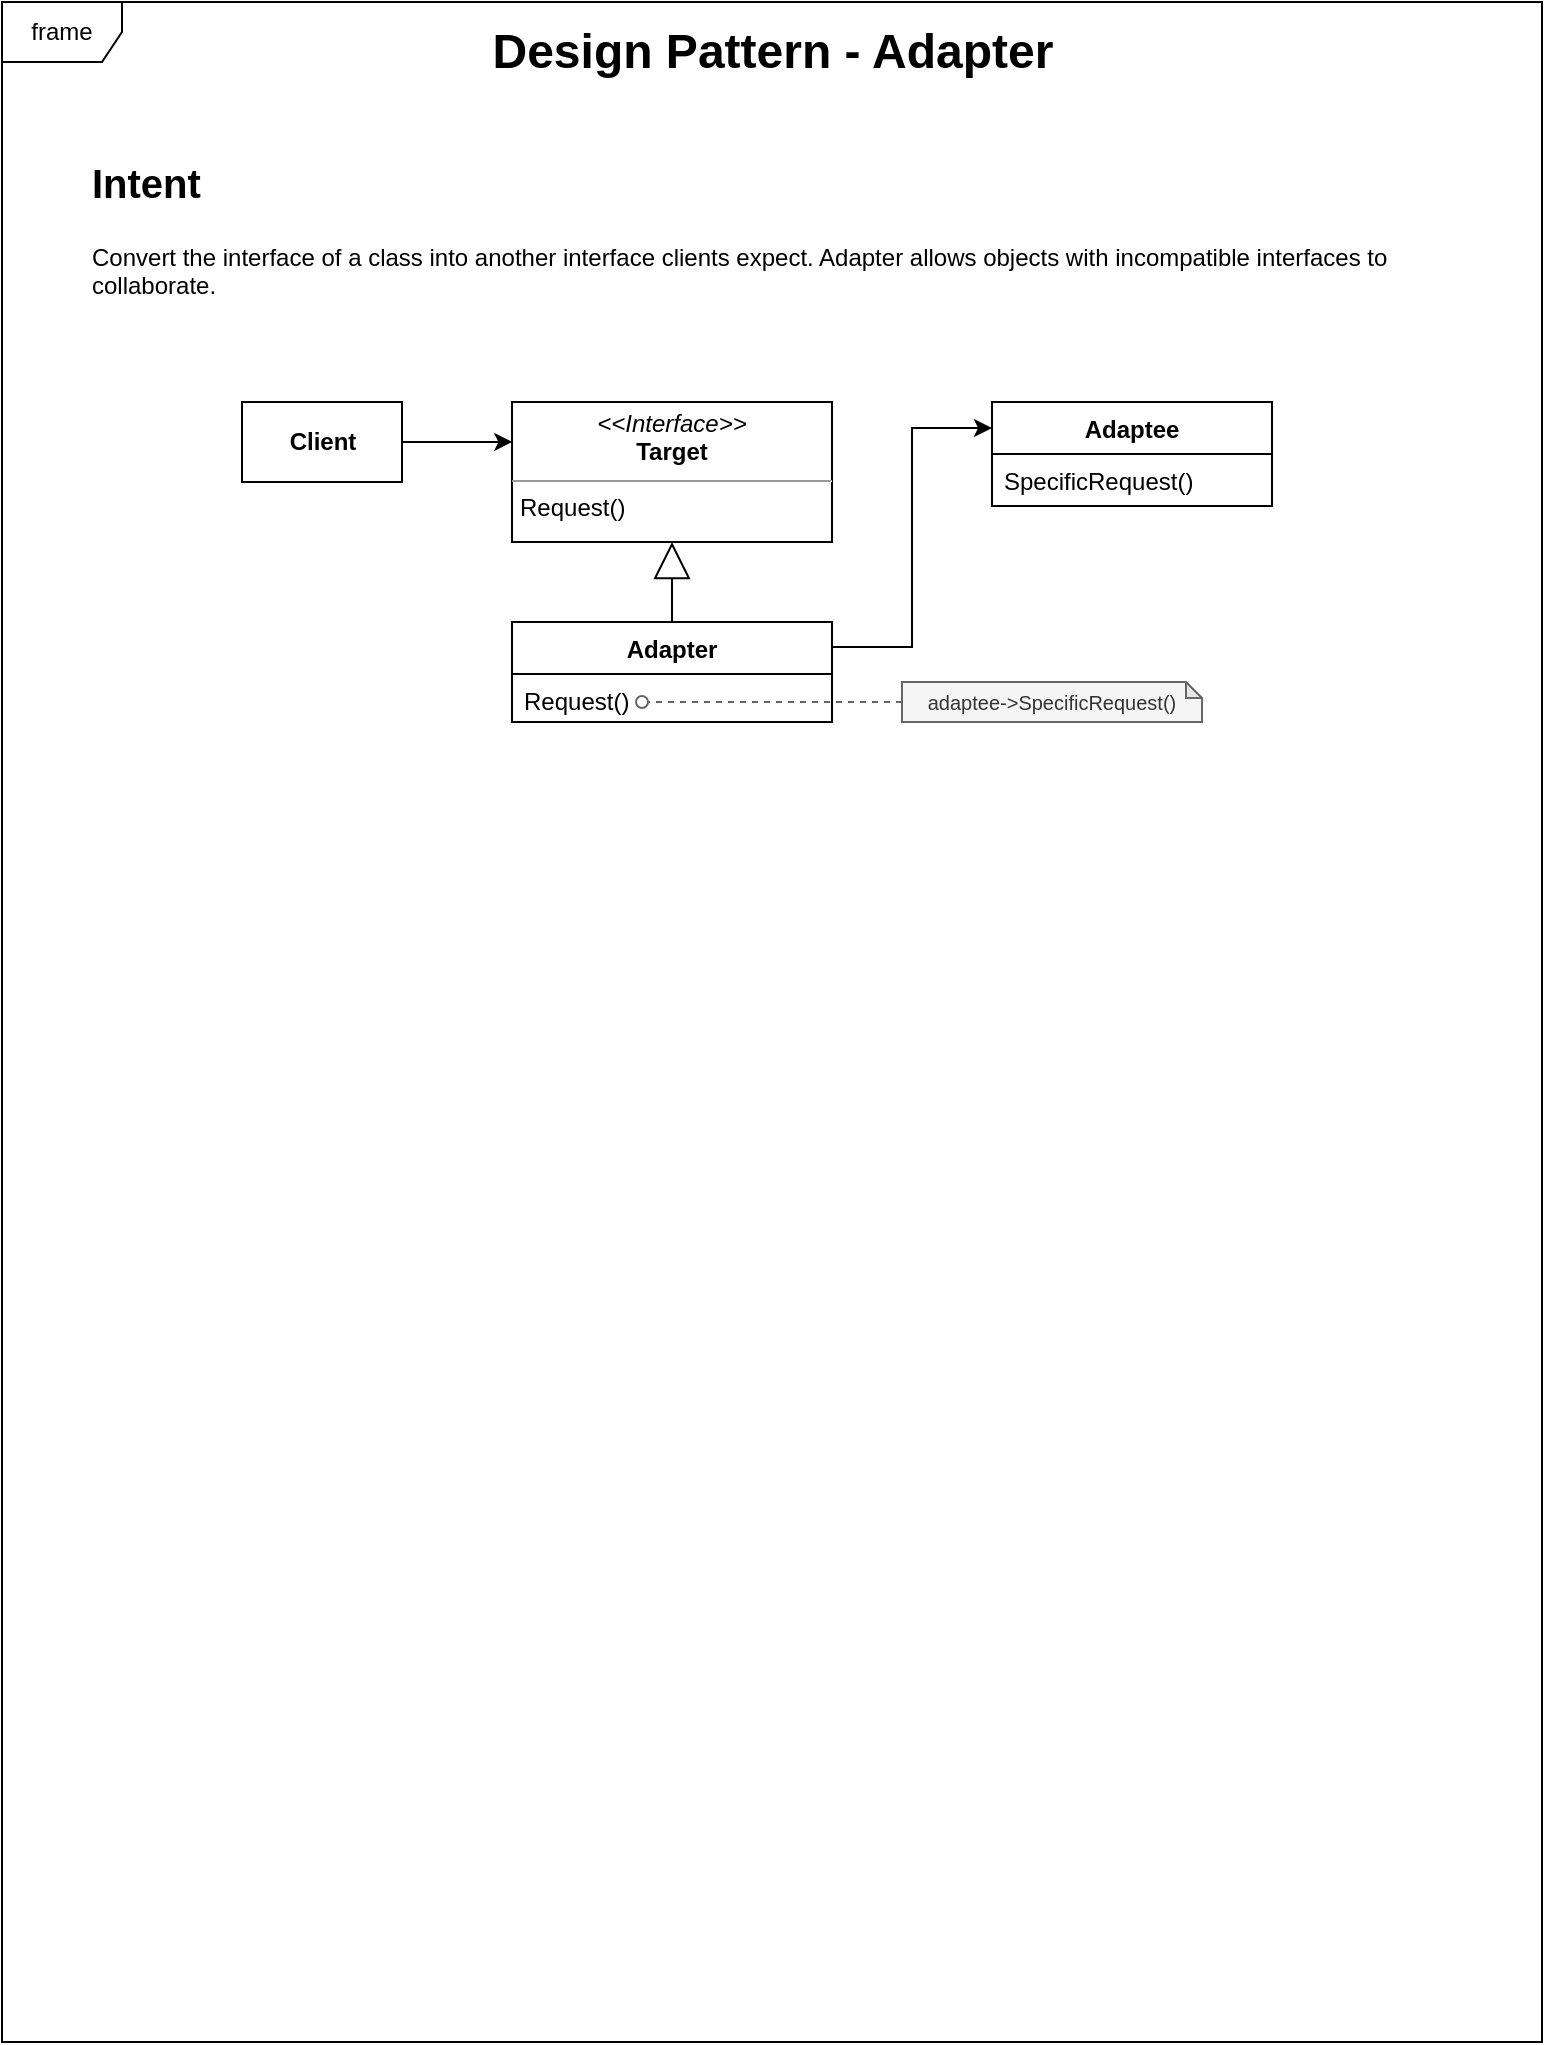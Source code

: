 <mxfile version="19.0.3" type="device"><diagram name="Page-1" id="c4acf3e9-155e-7222-9cf6-157b1a14988f"><mxGraphModel dx="813" dy="494" grid="1" gridSize="10" guides="1" tooltips="1" connect="1" arrows="1" fold="1" page="1" pageScale="1" pageWidth="850" pageHeight="1100" background="none" math="0" shadow="0"><root><mxCell id="0"/><mxCell id="1" parent="0"/><mxCell id="ApbU5hYw-75F_Li-i1k_-1" value="&lt;p style=&quot;margin:0px;margin-top:4px;text-align:center;&quot;&gt;&lt;i&gt;&amp;lt;&amp;lt;Interface&amp;gt;&amp;gt;&lt;/i&gt;&lt;br&gt;&lt;b&gt;Target&lt;/b&gt;&lt;/p&gt;&lt;hr size=&quot;1&quot;&gt;&lt;p style=&quot;margin:0px;margin-left:4px;&quot;&gt;&lt;/p&gt;&lt;p style=&quot;margin:0px;margin-left:4px;&quot;&gt;Request()&lt;br&gt;&lt;/p&gt;" style="verticalAlign=top;align=left;overflow=fill;fontSize=12;fontFamily=Helvetica;html=1;" parent="1" vertex="1"><mxGeometry x="295" y="240" width="160" height="70" as="geometry"/></mxCell><mxCell id="ApbU5hYw-75F_Li-i1k_-24" value="Adaptee" style="swimlane;fontStyle=1;childLayout=stackLayout;horizontal=1;startSize=26;fillColor=none;horizontalStack=0;resizeParent=1;resizeParentMax=0;resizeLast=0;collapsible=1;marginBottom=0;" parent="1" vertex="1"><mxGeometry x="535" y="240" width="140" height="52" as="geometry"/></mxCell><mxCell id="ApbU5hYw-75F_Li-i1k_-25" value="SpecificRequest()" style="text;strokeColor=none;fillColor=none;align=left;verticalAlign=top;spacingLeft=4;spacingRight=4;overflow=hidden;rotatable=0;points=[[0,0.5],[1,0.5]];portConstraint=eastwest;" parent="ApbU5hYw-75F_Li-i1k_-24" vertex="1"><mxGeometry y="26" width="140" height="26" as="geometry"/></mxCell><mxCell id="olTIJkO2KO2XOc1FQk8h-1" style="edgeStyle=orthogonalEdgeStyle;rounded=0;orthogonalLoop=1;jettySize=auto;html=1;exitX=1;exitY=0.25;exitDx=0;exitDy=0;entryX=0;entryY=0.25;entryDx=0;entryDy=0;" edge="1" parent="1" source="ApbU5hYw-75F_Li-i1k_-28" target="ApbU5hYw-75F_Li-i1k_-24"><mxGeometry relative="1" as="geometry"/></mxCell><mxCell id="ApbU5hYw-75F_Li-i1k_-28" value="Adapter" style="swimlane;fontStyle=1;childLayout=stackLayout;horizontal=1;startSize=26;fillColor=none;horizontalStack=0;resizeParent=1;resizeParentMax=0;resizeLast=0;collapsible=1;marginBottom=0;" parent="1" vertex="1"><mxGeometry x="295" y="350" width="160" height="50" as="geometry"/></mxCell><mxCell id="ApbU5hYw-75F_Li-i1k_-29" value="Request()" style="text;strokeColor=none;fillColor=none;align=left;verticalAlign=top;spacingLeft=4;spacingRight=4;overflow=hidden;rotatable=0;points=[[0,0.5],[1,0.5]];portConstraint=eastwest;" parent="ApbU5hYw-75F_Li-i1k_-28" vertex="1"><mxGeometry y="26" width="160" height="24" as="geometry"/></mxCell><mxCell id="ApbU5hYw-75F_Li-i1k_-40" value="" style="endArrow=block;endSize=16;endFill=0;html=1;rounded=0;strokeColor=default;entryX=0.5;entryY=1;entryDx=0;entryDy=0;exitX=0.5;exitY=0;exitDx=0;exitDy=0;" parent="1" source="ApbU5hYw-75F_Li-i1k_-28" target="ApbU5hYw-75F_Li-i1k_-1" edge="1"><mxGeometry x="0.579" y="-31" width="160" relative="1" as="geometry"><mxPoint x="510" y="400" as="sourcePoint"/><mxPoint x="670" y="400" as="targetPoint"/><Array as="points"><mxPoint x="375" y="350"/></Array><mxPoint x="1" as="offset"/></mxGeometry></mxCell><mxCell id="olTIJkO2KO2XOc1FQk8h-2" style="edgeStyle=orthogonalEdgeStyle;rounded=0;orthogonalLoop=1;jettySize=auto;html=1;exitX=1;exitY=0.5;exitDx=0;exitDy=0;entryX=0.001;entryY=0.285;entryDx=0;entryDy=0;entryPerimeter=0;" edge="1" parent="1" source="ApbU5hYw-75F_Li-i1k_-64" target="ApbU5hYw-75F_Li-i1k_-1"><mxGeometry relative="1" as="geometry"><Array as="points"><mxPoint x="270" y="260"/></Array></mxGeometry></mxCell><mxCell id="ApbU5hYw-75F_Li-i1k_-64" value="&lt;b&gt;Client&lt;/b&gt;" style="html=1;" parent="1" vertex="1"><mxGeometry x="160" y="240" width="80" height="40" as="geometry"/></mxCell><mxCell id="SNXLgNl5wJkpsjLgbIaf-1" value="&lt;b style=&quot;&quot;&gt;&lt;font style=&quot;font-size: 24px;&quot;&gt;Design Pattern - Adapter&lt;/font&gt;&lt;/b&gt;" style="text;html=1;align=center;verticalAlign=middle;resizable=0;points=[];autosize=1;strokeColor=none;fillColor=none;fontSize=16;" parent="1" vertex="1"><mxGeometry x="275" y="50" width="300" height="30" as="geometry"/></mxCell><mxCell id="KmE9x78havIfTtKwWrY--2" value="&lt;h1&gt;&lt;font style=&quot;font-size: 20px;&quot;&gt;Intent&lt;/font&gt;&lt;/h1&gt;&lt;p&gt;Convert the interface of a class into another interface clients expect. Adapter allows objects with incompatible interfaces to collaborate.&lt;/p&gt;" style="text;html=1;strokeColor=none;fillColor=none;spacing=5;spacingTop=-20;whiteSpace=wrap;overflow=hidden;rounded=0;" parent="1" vertex="1"><mxGeometry x="80" y="110" width="690" height="80" as="geometry"/></mxCell><mxCell id="olTIJkO2KO2XOc1FQk8h-4" value="adaptee-&amp;gt;SpecificRequest()" style="shape=note;whiteSpace=wrap;html=1;backgroundOutline=1;darkOpacity=0.05;size=8;fontSize=10;fillColor=#f5f5f5;fontColor=#333333;strokeColor=#666666;" vertex="1" parent="1"><mxGeometry x="490" y="380" width="150" height="20" as="geometry"/></mxCell><mxCell id="olTIJkO2KO2XOc1FQk8h-3" style="rounded=0;orthogonalLoop=1;jettySize=auto;html=1;fontSize=10;endArrow=oval;endFill=0;dashed=1;fillColor=#f5f5f5;strokeColor=#666666;exitX=0;exitY=0.5;exitDx=0;exitDy=0;exitPerimeter=0;sketch=0;shadow=0;startArrow=none;startFill=0;" edge="1" parent="1" source="olTIJkO2KO2XOc1FQk8h-4"><mxGeometry relative="1" as="geometry"><mxPoint x="640" y="382" as="sourcePoint"/><mxPoint x="360" y="390" as="targetPoint"/></mxGeometry></mxCell><mxCell id="olTIJkO2KO2XOc1FQk8h-5" value="frame" style="shape=umlFrame;whiteSpace=wrap;html=1;" vertex="1" parent="1"><mxGeometry x="40" y="40" width="770" height="1020" as="geometry"/></mxCell></root></mxGraphModel></diagram></mxfile>